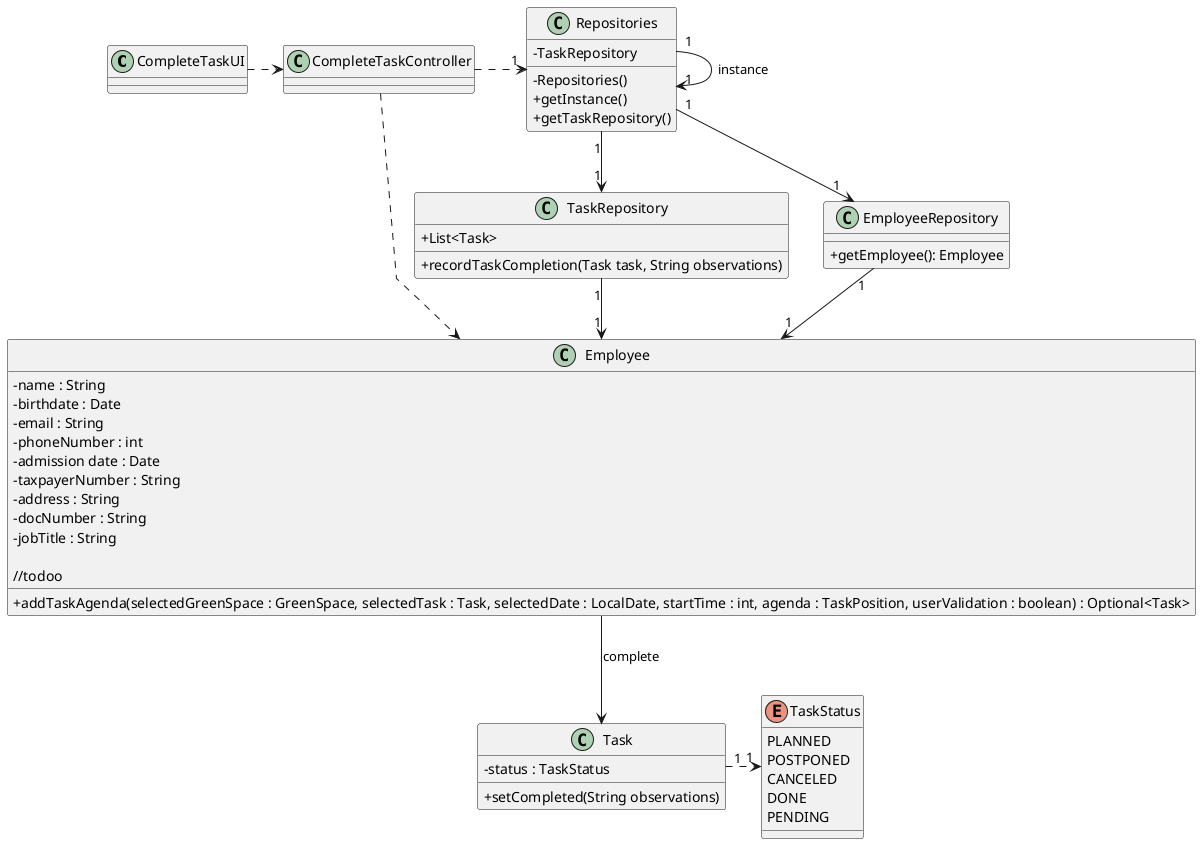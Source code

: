 @startuml
'skinparam monochrome true
skinparam packageStyle rectangle
skinparam shadowing false
skinparam linetype polyline
'skinparam linetype orto

skinparam classAttributeIconSize 0

class CompleteTaskUI {

}

class CompleteTaskController {

}

class Repositories {
    -TaskRepository
    -Repositories()
    +getInstance()
    +getTaskRepository()
}

class TaskRepository {
    +List<Task>
    +recordTaskCompletion(Task task, String observations)
}

class EmployeeRepository{


+getEmployee(): Employee

}

class Task {
    -status : TaskStatus
    +setCompleted(String observations)
}

enum TaskStatus {
    PLANNED
    POSTPONED
    CANCELED
    DONE
    PENDING
}

class Employee{
    -name : String
    -birthdate : Date
    -email : String
    -phoneNumber : int
    -admission date : Date
    -taxpayerNumber : String
    -address : String
    -docNumber : String
    -jobTitle : String

+ addTaskAgenda(selectedGreenSpace : GreenSpace, selectedTask : Task, selectedDate : LocalDate, startTime : int, agenda : TaskPosition, userValidation : boolean) : Optional<Task>
//todoo

}

CompleteTaskUI  .>  CompleteTaskController

CompleteTaskController  .> "1" Repositories

Repositories "1" --> "1" Repositories: instance
Repositories "1" --> "1" EmployeeRepository
Repositories "1" --> "1" TaskRepository

CompleteTaskController ..> Employee

EmployeeRepository "1" --> "1" Employee
TaskRepository "1" --> "1" Employee

Employee --> Task: complete

Task "1" .> "1" TaskStatus

@enduml